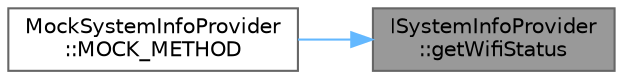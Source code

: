 digraph "ISystemInfoProvider::getWifiStatus"
{
 // LATEX_PDF_SIZE
  bgcolor="transparent";
  edge [fontname=Helvetica,fontsize=10,labelfontname=Helvetica,labelfontsize=10];
  node [fontname=Helvetica,fontsize=10,shape=box,height=0.2,width=0.4];
  rankdir="RL";
  Node1 [id="Node000001",label="ISystemInfoProvider\l::getWifiStatus",height=0.2,width=0.4,color="gray40", fillcolor="grey60", style="filled", fontcolor="black",tooltip=" "];
  Node1 -> Node2 [id="edge1_Node000001_Node000002",dir="back",color="steelblue1",style="solid",tooltip=" "];
  Node2 [id="Node000002",label="MockSystemInfoProvider\l::MOCK_METHOD",height=0.2,width=0.4,color="grey40", fillcolor="white", style="filled",URL="$classMockSystemInfoProvider.html#a6e9383a9d8ea93bacd250bdea75633f0",tooltip="Mocked method to get the battery percentage."];
}
